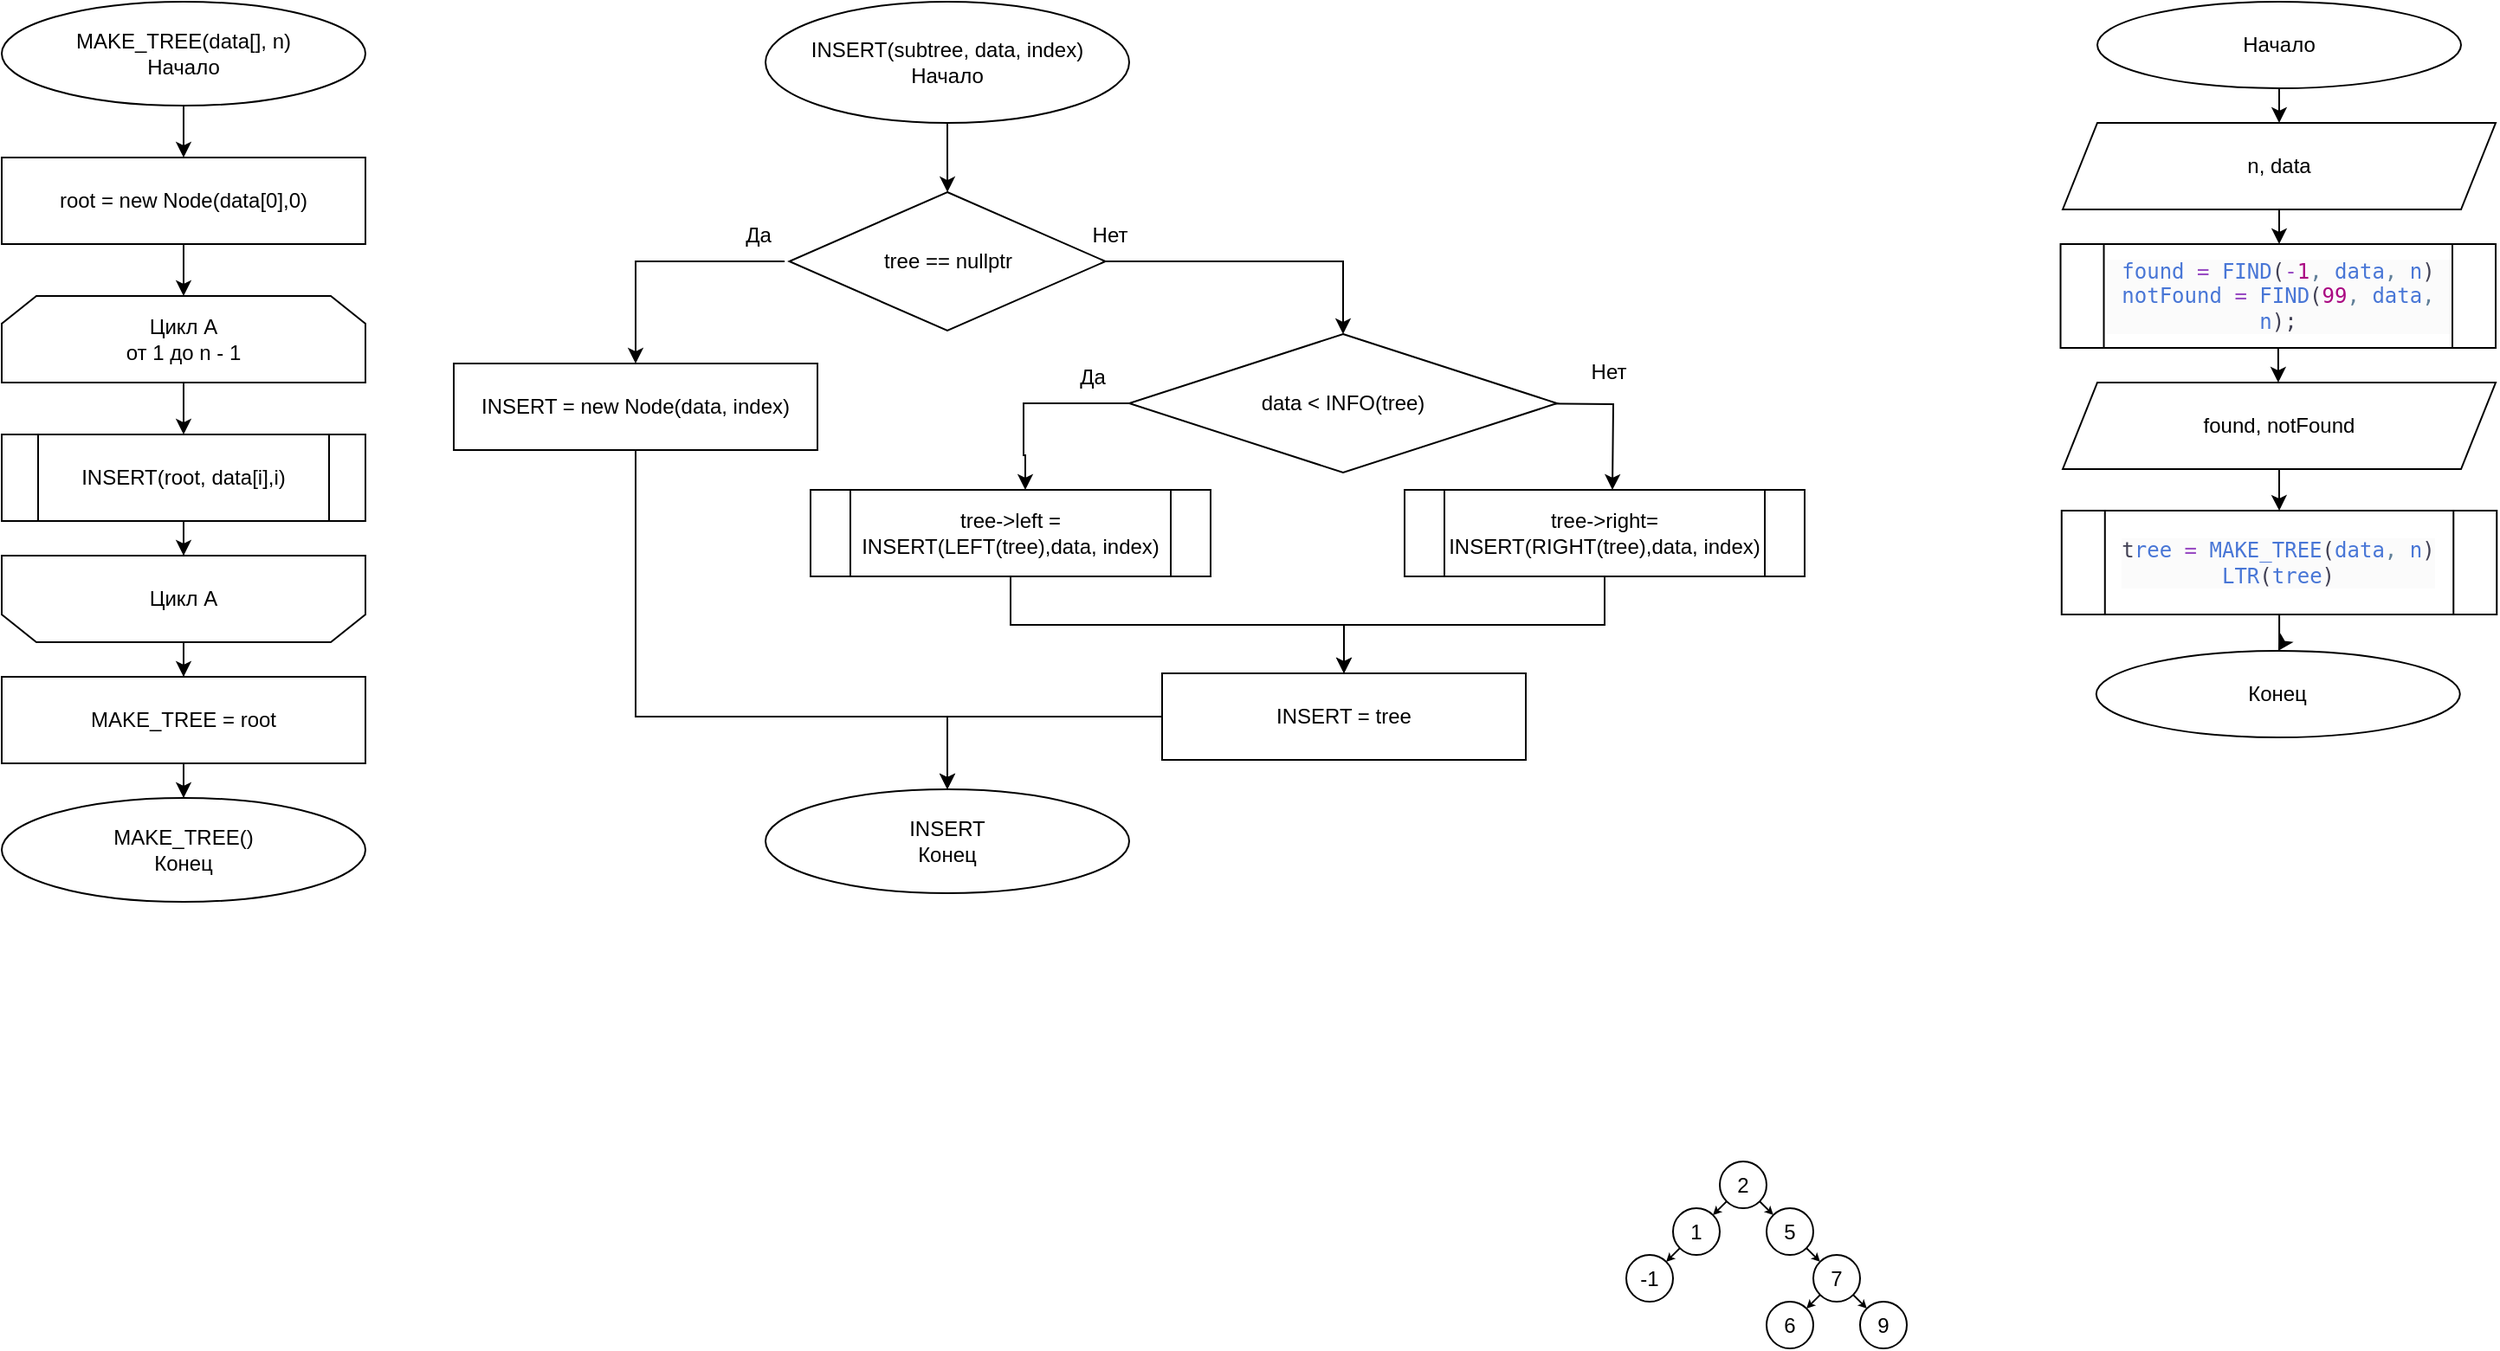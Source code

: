 <mxfile version="22.0.2" type="device">
  <diagram name="Страница — 1" id="ahnOX7mBA56WsBQ2i06z">
    <mxGraphModel dx="306" dy="361" grid="0" gridSize="10" guides="1" tooltips="1" connect="1" arrows="1" fold="1" page="1" pageScale="1" pageWidth="827" pageHeight="1169" math="0" shadow="0">
      <root>
        <mxCell id="0" />
        <mxCell id="1" parent="0" />
        <mxCell id="ge6vXYUV_Du2qYyBfZ4V-3" style="edgeStyle=orthogonalEdgeStyle;rounded=0;orthogonalLoop=1;jettySize=auto;html=1;entryX=0.5;entryY=0;entryDx=0;entryDy=0;" parent="1" source="ge6vXYUV_Du2qYyBfZ4V-1" target="ge6vXYUV_Du2qYyBfZ4V-2" edge="1">
          <mxGeometry relative="1" as="geometry" />
        </mxCell>
        <mxCell id="ge6vXYUV_Du2qYyBfZ4V-1" value="&lt;div&gt;MAKE_TREE(data[], n)&lt;br&gt;Начало&lt;br&gt;&lt;/div&gt;" style="ellipse;whiteSpace=wrap;html=1;" parent="1" vertex="1">
          <mxGeometry x="160" y="80" width="210" height="60" as="geometry" />
        </mxCell>
        <mxCell id="ge6vXYUV_Du2qYyBfZ4V-6" style="edgeStyle=orthogonalEdgeStyle;rounded=0;orthogonalLoop=1;jettySize=auto;html=1;" parent="1" source="ge6vXYUV_Du2qYyBfZ4V-2" target="ge6vXYUV_Du2qYyBfZ4V-5" edge="1">
          <mxGeometry relative="1" as="geometry" />
        </mxCell>
        <mxCell id="ge6vXYUV_Du2qYyBfZ4V-2" value="root = new Node(data[0],0)" style="rounded=0;whiteSpace=wrap;html=1;" parent="1" vertex="1">
          <mxGeometry x="160" y="170" width="210" height="50" as="geometry" />
        </mxCell>
        <mxCell id="ge6vXYUV_Du2qYyBfZ4V-8" style="edgeStyle=orthogonalEdgeStyle;rounded=0;orthogonalLoop=1;jettySize=auto;html=1;" parent="1" source="ge6vXYUV_Du2qYyBfZ4V-5" target="ge6vXYUV_Du2qYyBfZ4V-7" edge="1">
          <mxGeometry relative="1" as="geometry" />
        </mxCell>
        <mxCell id="ge6vXYUV_Du2qYyBfZ4V-5" value="&lt;div&gt;Цикл А&lt;br&gt;&lt;/div&gt;&lt;div&gt;от 1 до n - 1&lt;/div&gt;" style="shape=loopLimit;whiteSpace=wrap;html=1;" parent="1" vertex="1">
          <mxGeometry x="160" y="250" width="210" height="50" as="geometry" />
        </mxCell>
        <mxCell id="ge6vXYUV_Du2qYyBfZ4V-10" style="edgeStyle=orthogonalEdgeStyle;rounded=0;orthogonalLoop=1;jettySize=auto;html=1;" parent="1" source="ge6vXYUV_Du2qYyBfZ4V-7" target="ge6vXYUV_Du2qYyBfZ4V-9" edge="1">
          <mxGeometry relative="1" as="geometry" />
        </mxCell>
        <mxCell id="ge6vXYUV_Du2qYyBfZ4V-7" value="INSERT(root, data[i],i)" style="shape=process;whiteSpace=wrap;html=1;backgroundOutline=1;" parent="1" vertex="1">
          <mxGeometry x="160" y="330" width="210" height="50" as="geometry" />
        </mxCell>
        <mxCell id="ge6vXYUV_Du2qYyBfZ4V-13" style="edgeStyle=orthogonalEdgeStyle;rounded=0;orthogonalLoop=1;jettySize=auto;html=1;" parent="1" source="ge6vXYUV_Du2qYyBfZ4V-9" target="ge6vXYUV_Du2qYyBfZ4V-12" edge="1">
          <mxGeometry relative="1" as="geometry" />
        </mxCell>
        <mxCell id="ge6vXYUV_Du2qYyBfZ4V-9" value="" style="shape=loopLimit;whiteSpace=wrap;html=1;rotation=-180;" parent="1" vertex="1">
          <mxGeometry x="160" y="400" width="210" height="50" as="geometry" />
        </mxCell>
        <mxCell id="ge6vXYUV_Du2qYyBfZ4V-11" value="Цикл А" style="text;html=1;strokeColor=none;fillColor=none;align=center;verticalAlign=middle;whiteSpace=wrap;rounded=0;" parent="1" vertex="1">
          <mxGeometry x="235" y="410" width="60" height="30" as="geometry" />
        </mxCell>
        <mxCell id="ge6vXYUV_Du2qYyBfZ4V-16" style="edgeStyle=orthogonalEdgeStyle;rounded=0;orthogonalLoop=1;jettySize=auto;html=1;" parent="1" source="ge6vXYUV_Du2qYyBfZ4V-12" target="ge6vXYUV_Du2qYyBfZ4V-15" edge="1">
          <mxGeometry relative="1" as="geometry" />
        </mxCell>
        <mxCell id="ge6vXYUV_Du2qYyBfZ4V-12" value="MAKE_TREE = root" style="rounded=0;whiteSpace=wrap;html=1;" parent="1" vertex="1">
          <mxGeometry x="160" y="470" width="210" height="50" as="geometry" />
        </mxCell>
        <mxCell id="ge6vXYUV_Du2qYyBfZ4V-15" value="&lt;div&gt;MAKE_TREE()&lt;br&gt;Конец&lt;br&gt;&lt;/div&gt;" style="ellipse;whiteSpace=wrap;html=1;" parent="1" vertex="1">
          <mxGeometry x="160" y="540" width="210" height="60" as="geometry" />
        </mxCell>
        <mxCell id="ge6vXYUV_Du2qYyBfZ4V-19" value="" style="edgeStyle=orthogonalEdgeStyle;rounded=0;orthogonalLoop=1;jettySize=auto;html=1;" parent="1" source="ge6vXYUV_Du2qYyBfZ4V-17" target="ge6vXYUV_Du2qYyBfZ4V-18" edge="1">
          <mxGeometry relative="1" as="geometry" />
        </mxCell>
        <mxCell id="ge6vXYUV_Du2qYyBfZ4V-17" value="&lt;div&gt;INSERT(subtree, data, index)&lt;/div&gt;&lt;div&gt;Начало&lt;/div&gt;" style="ellipse;whiteSpace=wrap;html=1;" parent="1" vertex="1">
          <mxGeometry x="601" y="80" width="210" height="70" as="geometry" />
        </mxCell>
        <mxCell id="ge6vXYUV_Du2qYyBfZ4V-20" style="edgeStyle=orthogonalEdgeStyle;rounded=0;orthogonalLoop=1;jettySize=auto;html=1;entryX=0.5;entryY=0;entryDx=0;entryDy=0;exitX=0.75;exitY=1;exitDx=0;exitDy=0;" parent="1" source="ge6vXYUV_Du2qYyBfZ4V-22" target="ge6vXYUV_Du2qYyBfZ4V-21" edge="1">
          <mxGeometry relative="1" as="geometry">
            <mxPoint x="526" y="290" as="targetPoint" />
            <mxPoint x="644.75" y="220" as="sourcePoint" />
            <Array as="points">
              <mxPoint x="526" y="230" />
            </Array>
          </mxGeometry>
        </mxCell>
        <mxCell id="ge6vXYUV_Du2qYyBfZ4V-24" value="" style="edgeStyle=orthogonalEdgeStyle;rounded=0;orthogonalLoop=1;jettySize=auto;html=1;" parent="1" source="ge6vXYUV_Du2qYyBfZ4V-18" target="ge6vXYUV_Du2qYyBfZ4V-23" edge="1">
          <mxGeometry relative="1" as="geometry" />
        </mxCell>
        <mxCell id="ge6vXYUV_Du2qYyBfZ4V-18" value="tree == nullptr" style="rhombus;whiteSpace=wrap;html=1;" parent="1" vertex="1">
          <mxGeometry x="614.75" y="190" width="182.5" height="80" as="geometry" />
        </mxCell>
        <mxCell id="ge6vXYUV_Du2qYyBfZ4V-48" style="edgeStyle=orthogonalEdgeStyle;rounded=0;orthogonalLoop=1;jettySize=auto;html=1;entryX=0.5;entryY=0;entryDx=0;entryDy=0;" parent="1" source="ge6vXYUV_Du2qYyBfZ4V-21" target="ge6vXYUV_Du2qYyBfZ4V-46" edge="1">
          <mxGeometry relative="1" as="geometry">
            <Array as="points">
              <mxPoint x="526" y="493" />
              <mxPoint x="706" y="493" />
            </Array>
          </mxGeometry>
        </mxCell>
        <mxCell id="ge6vXYUV_Du2qYyBfZ4V-21" value="INSERT = new Node(data, index)" style="rounded=0;whiteSpace=wrap;html=1;" parent="1" vertex="1">
          <mxGeometry x="421" y="289" width="210" height="50" as="geometry" />
        </mxCell>
        <mxCell id="ge6vXYUV_Du2qYyBfZ4V-22" value="&lt;div&gt;Да&lt;/div&gt;" style="text;html=1;strokeColor=none;fillColor=none;align=center;verticalAlign=middle;whiteSpace=wrap;rounded=0;" parent="1" vertex="1">
          <mxGeometry x="567" y="200" width="60" height="30" as="geometry" />
        </mxCell>
        <mxCell id="ge6vXYUV_Du2qYyBfZ4V-30" value="" style="edgeStyle=orthogonalEdgeStyle;rounded=0;orthogonalLoop=1;jettySize=auto;html=1;" parent="1" source="ge6vXYUV_Du2qYyBfZ4V-23" edge="1">
          <mxGeometry relative="1" as="geometry">
            <mxPoint x="751" y="362" as="targetPoint" />
            <Array as="points">
              <mxPoint x="750" y="312" />
              <mxPoint x="750" y="342" />
              <mxPoint x="751" y="342" />
            </Array>
          </mxGeometry>
        </mxCell>
        <mxCell id="ge6vXYUV_Du2qYyBfZ4V-36" style="edgeStyle=orthogonalEdgeStyle;rounded=0;orthogonalLoop=1;jettySize=auto;html=1;" parent="1" edge="1">
          <mxGeometry relative="1" as="geometry">
            <mxPoint x="1090.0" y="362" as="targetPoint" />
            <mxPoint x="1028" y="312" as="sourcePoint" />
          </mxGeometry>
        </mxCell>
        <mxCell id="ge6vXYUV_Du2qYyBfZ4V-23" value="data &amp;lt; INFO(tree)" style="rhombus;whiteSpace=wrap;html=1;" parent="1" vertex="1">
          <mxGeometry x="811" y="272" width="247" height="80" as="geometry" />
        </mxCell>
        <mxCell id="ge6vXYUV_Du2qYyBfZ4V-25" value="&lt;div&gt;Нет&lt;/div&gt;" style="text;html=1;strokeColor=none;fillColor=none;align=center;verticalAlign=middle;whiteSpace=wrap;rounded=0;" parent="1" vertex="1">
          <mxGeometry x="770" y="200" width="60" height="30" as="geometry" />
        </mxCell>
        <mxCell id="ge6vXYUV_Du2qYyBfZ4V-45" style="edgeStyle=orthogonalEdgeStyle;rounded=0;orthogonalLoop=1;jettySize=auto;html=1;entryX=0.5;entryY=0;entryDx=0;entryDy=0;" parent="1" source="ge6vXYUV_Du2qYyBfZ4V-31" target="ge6vXYUV_Du2qYyBfZ4V-43" edge="1">
          <mxGeometry relative="1" as="geometry" />
        </mxCell>
        <mxCell id="ge6vXYUV_Du2qYyBfZ4V-31" value="tree-&amp;gt;left = INSERT(LEFT(tree),data, index)" style="shape=process;whiteSpace=wrap;html=1;backgroundOutline=1;" parent="1" vertex="1">
          <mxGeometry x="627" y="362" width="231" height="50" as="geometry" />
        </mxCell>
        <mxCell id="ge6vXYUV_Du2qYyBfZ4V-32" value="Да" style="text;html=1;strokeColor=none;fillColor=none;align=center;verticalAlign=middle;whiteSpace=wrap;rounded=0;" parent="1" vertex="1">
          <mxGeometry x="760" y="282" width="60" height="30" as="geometry" />
        </mxCell>
        <mxCell id="ge6vXYUV_Du2qYyBfZ4V-37" value="Нет" style="text;html=1;strokeColor=none;fillColor=none;align=center;verticalAlign=middle;whiteSpace=wrap;rounded=0;" parent="1" vertex="1">
          <mxGeometry x="1058" y="279" width="60" height="30" as="geometry" />
        </mxCell>
        <mxCell id="ge6vXYUV_Du2qYyBfZ4V-44" style="edgeStyle=orthogonalEdgeStyle;rounded=0;orthogonalLoop=1;jettySize=auto;html=1;entryX=0.5;entryY=0;entryDx=0;entryDy=0;" parent="1" source="ge6vXYUV_Du2qYyBfZ4V-38" target="ge6vXYUV_Du2qYyBfZ4V-43" edge="1">
          <mxGeometry relative="1" as="geometry" />
        </mxCell>
        <mxCell id="ge6vXYUV_Du2qYyBfZ4V-38" value="tree-&amp;gt;right= INSERT(RIGHT(tree),data, index)" style="shape=process;whiteSpace=wrap;html=1;backgroundOutline=1;" parent="1" vertex="1">
          <mxGeometry x="970" y="362" width="231" height="50" as="geometry" />
        </mxCell>
        <mxCell id="ge6vXYUV_Du2qYyBfZ4V-47" style="edgeStyle=orthogonalEdgeStyle;rounded=0;orthogonalLoop=1;jettySize=auto;html=1;entryX=0.5;entryY=0;entryDx=0;entryDy=0;" parent="1" source="ge6vXYUV_Du2qYyBfZ4V-43" target="ge6vXYUV_Du2qYyBfZ4V-46" edge="1">
          <mxGeometry relative="1" as="geometry" />
        </mxCell>
        <mxCell id="ge6vXYUV_Du2qYyBfZ4V-43" value="INSERT = tree" style="rounded=0;whiteSpace=wrap;html=1;" parent="1" vertex="1">
          <mxGeometry x="830" y="468" width="210" height="50" as="geometry" />
        </mxCell>
        <mxCell id="ge6vXYUV_Du2qYyBfZ4V-46" value="&lt;div&gt;INSERT&lt;br&gt;Конец&lt;br&gt;&lt;/div&gt;" style="ellipse;whiteSpace=wrap;html=1;" parent="1" vertex="1">
          <mxGeometry x="601" y="535" width="210" height="60" as="geometry" />
        </mxCell>
        <mxCell id="ge6vXYUV_Du2qYyBfZ4V-51" value="" style="edgeStyle=orthogonalEdgeStyle;rounded=0;orthogonalLoop=1;jettySize=auto;html=1;" parent="1" source="ge6vXYUV_Du2qYyBfZ4V-49" edge="1">
          <mxGeometry relative="1" as="geometry">
            <mxPoint x="1475" y="150.0" as="targetPoint" />
          </mxGeometry>
        </mxCell>
        <mxCell id="ge6vXYUV_Du2qYyBfZ4V-49" value="Начало" style="ellipse;whiteSpace=wrap;html=1;" parent="1" vertex="1">
          <mxGeometry x="1370" y="80" width="210" height="50" as="geometry" />
        </mxCell>
        <mxCell id="ge6vXYUV_Du2qYyBfZ4V-55" style="edgeStyle=orthogonalEdgeStyle;rounded=0;orthogonalLoop=1;jettySize=auto;html=1;entryX=0.5;entryY=0;entryDx=0;entryDy=0;" parent="1" source="ge6vXYUV_Du2qYyBfZ4V-52" target="ge6vXYUV_Du2qYyBfZ4V-53" edge="1">
          <mxGeometry relative="1" as="geometry" />
        </mxCell>
        <mxCell id="ge6vXYUV_Du2qYyBfZ4V-52" value="n, data" style="shape=parallelogram;perimeter=parallelogramPerimeter;whiteSpace=wrap;html=1;fixedSize=1;" parent="1" vertex="1">
          <mxGeometry x="1350" y="150" width="250" height="50" as="geometry" />
        </mxCell>
        <mxCell id="ge6vXYUV_Du2qYyBfZ4V-57" style="edgeStyle=orthogonalEdgeStyle;rounded=0;orthogonalLoop=1;jettySize=auto;html=1;entryX=0.5;entryY=0;entryDx=0;entryDy=0;" parent="1" source="ge6vXYUV_Du2qYyBfZ4V-53" target="ge6vXYUV_Du2qYyBfZ4V-56" edge="1">
          <mxGeometry relative="1" as="geometry" />
        </mxCell>
        <mxCell id="ge6vXYUV_Du2qYyBfZ4V-53" value="&lt;div style=&quot;background-color: rgb(251, 251, 251); color: rgb(64, 63, 83); font-family: &amp;quot;JetBrains Mono&amp;quot;, monospace; font-size: 9pt;&quot;&gt;&lt;span style=&quot;color:#4876d6;&quot;&gt;found &lt;/span&gt;&lt;span style=&quot;color:#994cc3;&quot;&gt;= &lt;/span&gt;&lt;span style=&quot;color:#4876d6;&quot;&gt;FIND&lt;/span&gt;(&lt;span style=&quot;color:#994cc3;&quot;&gt;-&lt;/span&gt;&lt;span style=&quot;color:#aa0982;&quot;&gt;1&lt;/span&gt;&lt;span style=&quot;color:#5f7e97;&quot;&gt;, &lt;/span&gt;&lt;span style=&quot;color:#4876d6;&quot;&gt;data&lt;/span&gt;&lt;span style=&quot;color:#5f7e97;&quot;&gt;, &lt;/span&gt;&lt;span style=&quot;color:#4876d6;&quot;&gt;n&lt;/span&gt;)&lt;/div&gt;&lt;div style=&quot;background-color: rgb(251, 251, 251); color: rgb(64, 63, 83); font-family: &amp;quot;JetBrains Mono&amp;quot;, monospace; font-size: 9pt;&quot;&gt;&lt;span style=&quot;color:#4876d6;&quot;&gt;notFound &lt;/span&gt;&lt;span style=&quot;color:#994cc3;&quot;&gt;= &lt;/span&gt;&lt;span style=&quot;color:#4876d6;&quot;&gt;FIND&lt;/span&gt;(&lt;span style=&quot;color:#aa0982;&quot;&gt;99&lt;/span&gt;&lt;span style=&quot;color:#5f7e97;&quot;&gt;, &lt;/span&gt;&lt;span style=&quot;color:#4876d6;&quot;&gt;data&lt;/span&gt;&lt;span style=&quot;color:#5f7e97;&quot;&gt;, &lt;/span&gt;&lt;span style=&quot;color:#4876d6;&quot;&gt;n&lt;/span&gt;);&lt;/div&gt;" style="shape=process;whiteSpace=wrap;html=1;backgroundOutline=1;" parent="1" vertex="1">
          <mxGeometry x="1348.76" y="220" width="251.25" height="60" as="geometry" />
        </mxCell>
        <mxCell id="ge6vXYUV_Du2qYyBfZ4V-59" style="edgeStyle=orthogonalEdgeStyle;rounded=0;orthogonalLoop=1;jettySize=auto;html=1;" parent="1" source="ge6vXYUV_Du2qYyBfZ4V-56" target="ge6vXYUV_Du2qYyBfZ4V-58" edge="1">
          <mxGeometry relative="1" as="geometry" />
        </mxCell>
        <mxCell id="ge6vXYUV_Du2qYyBfZ4V-56" value="found, notFound" style="shape=parallelogram;perimeter=parallelogramPerimeter;whiteSpace=wrap;html=1;fixedSize=1;" parent="1" vertex="1">
          <mxGeometry x="1350.01" y="300" width="250" height="50" as="geometry" />
        </mxCell>
        <mxCell id="ge6vXYUV_Du2qYyBfZ4V-61" style="edgeStyle=orthogonalEdgeStyle;rounded=0;orthogonalLoop=1;jettySize=auto;html=1;entryX=0.5;entryY=0;entryDx=0;entryDy=0;" parent="1" source="ge6vXYUV_Du2qYyBfZ4V-58" target="ge6vXYUV_Du2qYyBfZ4V-60" edge="1">
          <mxGeometry relative="1" as="geometry" />
        </mxCell>
        <mxCell id="ge6vXYUV_Du2qYyBfZ4V-58" value="&lt;div style=&quot;background-color: rgb(251, 251, 251); color: rgb(64, 63, 83); font-family: &amp;quot;JetBrains Mono&amp;quot;, monospace; font-size: 9pt;&quot;&gt;t&lt;span style=&quot;color:#4876d6;&quot;&gt;ree &lt;/span&gt;&lt;span style=&quot;color:#994cc3;&quot;&gt;= &lt;/span&gt;&lt;span style=&quot;color:#4876d6;&quot;&gt;MAKE_TREE&lt;/span&gt;(&lt;span style=&quot;color:#4876d6;&quot;&gt;data&lt;/span&gt;&lt;span style=&quot;color:#5f7e97;&quot;&gt;, &lt;/span&gt;&lt;span style=&quot;color:#4876d6;&quot;&gt;n&lt;/span&gt;)&lt;br&gt;&lt;span style=&quot;color:#4876d6;&quot;&gt;LTR&lt;/span&gt;(&lt;span style=&quot;color:#4876d6;&quot;&gt;tree&lt;/span&gt;)&lt;/div&gt;" style="shape=process;whiteSpace=wrap;html=1;backgroundOutline=1;" parent="1" vertex="1">
          <mxGeometry x="1349.39" y="374" width="251.25" height="60" as="geometry" />
        </mxCell>
        <mxCell id="ge6vXYUV_Du2qYyBfZ4V-60" value="Конец" style="ellipse;whiteSpace=wrap;html=1;" parent="1" vertex="1">
          <mxGeometry x="1369.39" y="455" width="210" height="50" as="geometry" />
        </mxCell>
        <mxCell id="OTGo3OlQOR9j7_zE0JYL-9" style="rounded=0;orthogonalLoop=1;jettySize=auto;html=1;exitX=0;exitY=1;exitDx=0;exitDy=0;entryX=1;entryY=0;entryDx=0;entryDy=0;jumpSize=5;endSize=2;" edge="1" parent="1" source="OTGo3OlQOR9j7_zE0JYL-1" target="OTGo3OlQOR9j7_zE0JYL-3">
          <mxGeometry relative="1" as="geometry" />
        </mxCell>
        <mxCell id="OTGo3OlQOR9j7_zE0JYL-11" style="edgeStyle=none;rounded=0;orthogonalLoop=1;jettySize=auto;html=1;exitX=1;exitY=1;exitDx=0;exitDy=0;entryX=0;entryY=0;entryDx=0;entryDy=0;endSize=2;" edge="1" parent="1" source="OTGo3OlQOR9j7_zE0JYL-1" target="OTGo3OlQOR9j7_zE0JYL-2">
          <mxGeometry relative="1" as="geometry" />
        </mxCell>
        <mxCell id="OTGo3OlQOR9j7_zE0JYL-1" value="2" style="ellipse;whiteSpace=wrap;html=1;aspect=fixed;" vertex="1" parent="1">
          <mxGeometry x="1152" y="750" width="27" height="27" as="geometry" />
        </mxCell>
        <mxCell id="OTGo3OlQOR9j7_zE0JYL-12" style="edgeStyle=none;rounded=0;orthogonalLoop=1;jettySize=auto;html=1;exitX=1;exitY=1;exitDx=0;exitDy=0;entryX=0;entryY=0;entryDx=0;entryDy=0;endSize=2;" edge="1" parent="1" source="OTGo3OlQOR9j7_zE0JYL-2" target="OTGo3OlQOR9j7_zE0JYL-8">
          <mxGeometry relative="1" as="geometry" />
        </mxCell>
        <mxCell id="OTGo3OlQOR9j7_zE0JYL-2" value="5" style="ellipse;whiteSpace=wrap;html=1;aspect=fixed;" vertex="1" parent="1">
          <mxGeometry x="1179" y="777" width="27" height="27" as="geometry" />
        </mxCell>
        <mxCell id="OTGo3OlQOR9j7_zE0JYL-10" style="rounded=0;orthogonalLoop=1;jettySize=auto;html=1;exitX=0;exitY=1;exitDx=0;exitDy=0;entryX=1;entryY=0;entryDx=0;entryDy=0;endSize=2;" edge="1" parent="1" source="OTGo3OlQOR9j7_zE0JYL-3" target="OTGo3OlQOR9j7_zE0JYL-5">
          <mxGeometry relative="1" as="geometry" />
        </mxCell>
        <mxCell id="OTGo3OlQOR9j7_zE0JYL-3" value="1" style="ellipse;whiteSpace=wrap;html=1;aspect=fixed;" vertex="1" parent="1">
          <mxGeometry x="1125" y="777" width="27" height="27" as="geometry" />
        </mxCell>
        <mxCell id="OTGo3OlQOR9j7_zE0JYL-5" value="-1" style="ellipse;whiteSpace=wrap;html=1;aspect=fixed;" vertex="1" parent="1">
          <mxGeometry x="1098" y="804" width="27" height="27" as="geometry" />
        </mxCell>
        <mxCell id="OTGo3OlQOR9j7_zE0JYL-6" value="9" style="ellipse;whiteSpace=wrap;html=1;aspect=fixed;" vertex="1" parent="1">
          <mxGeometry x="1233" y="831" width="27" height="27" as="geometry" />
        </mxCell>
        <mxCell id="OTGo3OlQOR9j7_zE0JYL-7" value="6" style="ellipse;whiteSpace=wrap;html=1;aspect=fixed;" vertex="1" parent="1">
          <mxGeometry x="1179" y="831" width="27" height="27" as="geometry" />
        </mxCell>
        <mxCell id="OTGo3OlQOR9j7_zE0JYL-13" style="edgeStyle=none;rounded=0;orthogonalLoop=1;jettySize=auto;html=1;exitX=0;exitY=1;exitDx=0;exitDy=0;entryX=1;entryY=0;entryDx=0;entryDy=0;endSize=2;" edge="1" parent="1" source="OTGo3OlQOR9j7_zE0JYL-8" target="OTGo3OlQOR9j7_zE0JYL-7">
          <mxGeometry relative="1" as="geometry" />
        </mxCell>
        <mxCell id="OTGo3OlQOR9j7_zE0JYL-14" style="edgeStyle=none;rounded=0;orthogonalLoop=1;jettySize=auto;html=1;exitX=1;exitY=1;exitDx=0;exitDy=0;entryX=0;entryY=0;entryDx=0;entryDy=0;endSize=2;" edge="1" parent="1" source="OTGo3OlQOR9j7_zE0JYL-8" target="OTGo3OlQOR9j7_zE0JYL-6">
          <mxGeometry relative="1" as="geometry" />
        </mxCell>
        <mxCell id="OTGo3OlQOR9j7_zE0JYL-8" value="7" style="ellipse;whiteSpace=wrap;html=1;aspect=fixed;" vertex="1" parent="1">
          <mxGeometry x="1206" y="804" width="27" height="27" as="geometry" />
        </mxCell>
      </root>
    </mxGraphModel>
  </diagram>
</mxfile>
